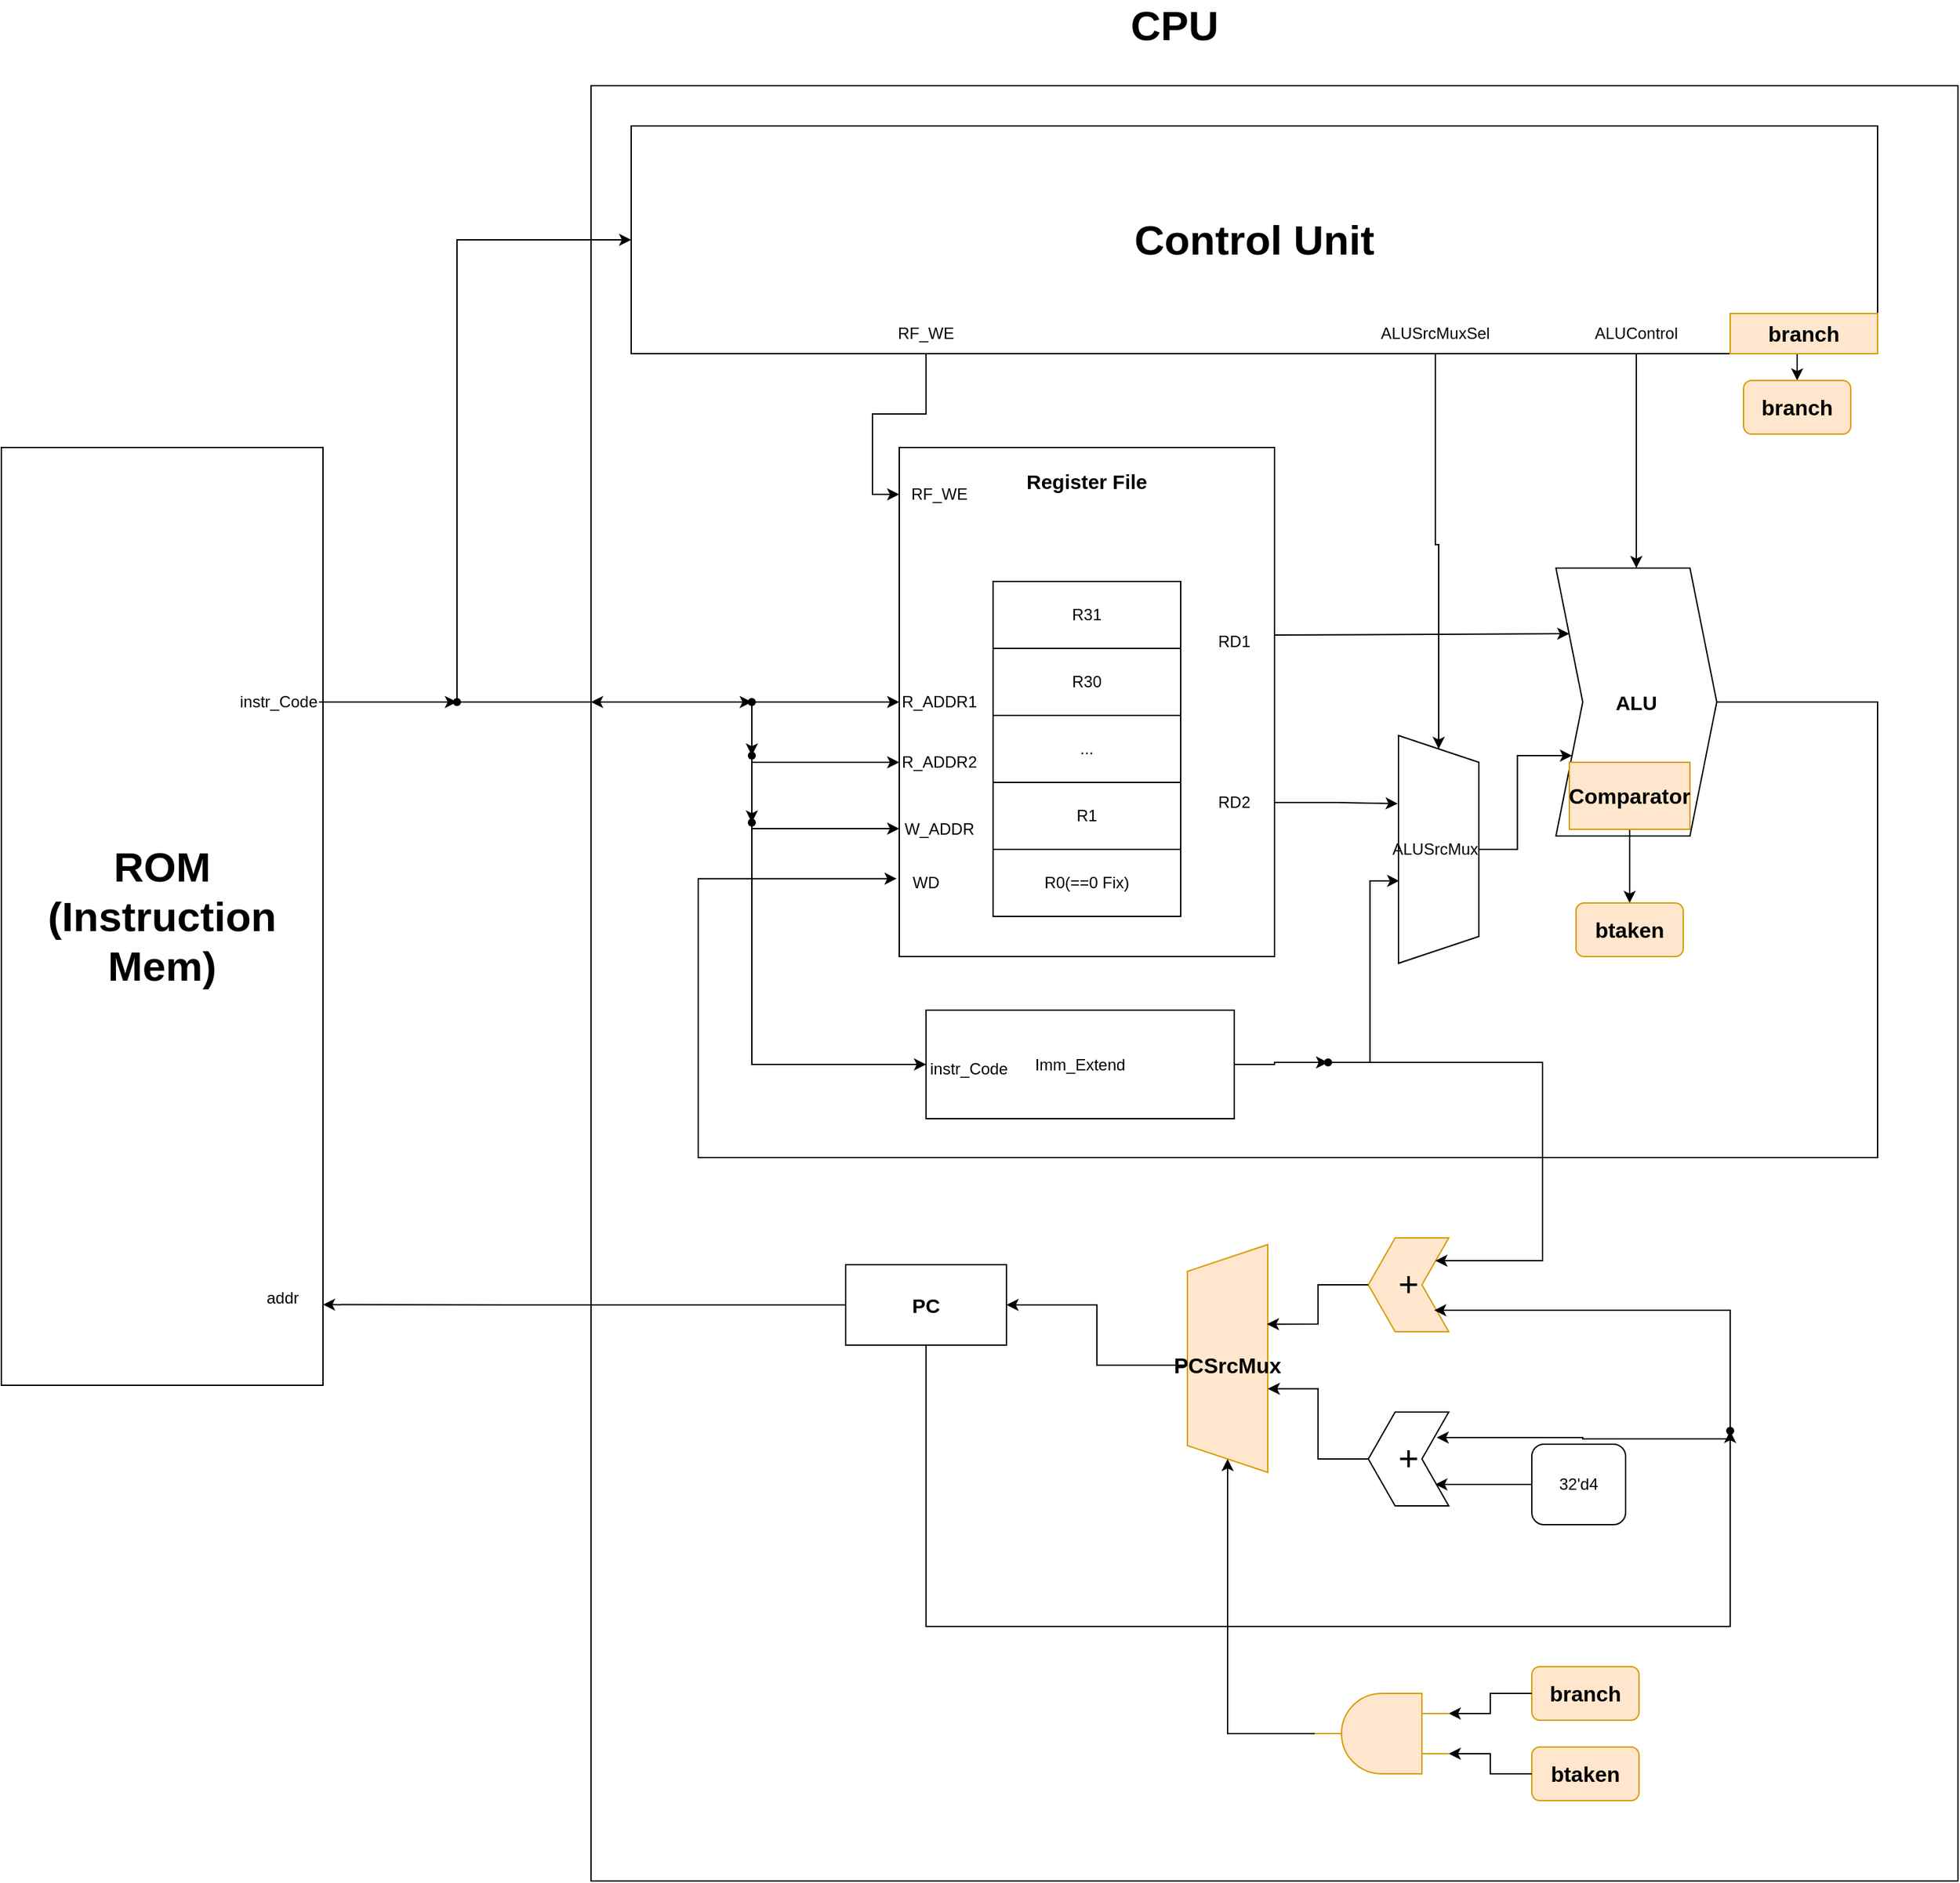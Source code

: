 <mxfile version="27.0.9">
  <diagram name="페이지-1" id="jkWQZd29taqhe6q3zbbc">
    <mxGraphModel dx="2431" dy="1413" grid="0" gridSize="10" guides="1" tooltips="1" connect="1" arrows="1" fold="1" page="1" pageScale="1" pageWidth="827" pageHeight="1169" math="0" shadow="0">
      <root>
        <mxCell id="0" />
        <mxCell id="1" parent="0" />
        <mxCell id="PrD-eoHN4bo0sKm4Aw-W-1" value="" style="rounded=0;whiteSpace=wrap;html=1;" parent="1" vertex="1">
          <mxGeometry x="570" y="740" width="1020" height="1340" as="geometry" />
        </mxCell>
        <mxCell id="PrD-eoHN4bo0sKm4Aw-W-2" value="ROM&lt;div&gt;(Instruction Mem)&lt;/div&gt;" style="rounded=0;whiteSpace=wrap;html=1;fontStyle=1;fontSize=31;" parent="1" vertex="1">
          <mxGeometry x="130" y="1010" width="240" height="700" as="geometry" />
        </mxCell>
        <mxCell id="PrD-eoHN4bo0sKm4Aw-W-3" value="" style="rounded=0;whiteSpace=wrap;html=1;" parent="1" vertex="1">
          <mxGeometry x="800" y="1010" width="280" height="380" as="geometry" />
        </mxCell>
        <mxCell id="PrD-eoHN4bo0sKm4Aw-W-4" value="" style="shape=table;startSize=0;container=1;collapsible=0;childLayout=tableLayout;" parent="1" vertex="1">
          <mxGeometry x="870" y="1110" width="140" height="250" as="geometry" />
        </mxCell>
        <mxCell id="PrD-eoHN4bo0sKm4Aw-W-5" value="" style="shape=tableRow;horizontal=0;startSize=0;swimlaneHead=0;swimlaneBody=0;strokeColor=inherit;top=0;left=0;bottom=0;right=0;collapsible=0;dropTarget=0;fillColor=none;points=[[0,0.5],[1,0.5]];portConstraint=eastwest;" parent="PrD-eoHN4bo0sKm4Aw-W-4" vertex="1">
          <mxGeometry width="140" height="50" as="geometry" />
        </mxCell>
        <mxCell id="PrD-eoHN4bo0sKm4Aw-W-6" value="R31" style="shape=partialRectangle;html=1;whiteSpace=wrap;connectable=0;strokeColor=inherit;overflow=hidden;fillColor=none;top=0;left=0;bottom=0;right=0;pointerEvents=1;" parent="PrD-eoHN4bo0sKm4Aw-W-5" vertex="1">
          <mxGeometry width="140" height="50" as="geometry">
            <mxRectangle width="140" height="50" as="alternateBounds" />
          </mxGeometry>
        </mxCell>
        <mxCell id="PrD-eoHN4bo0sKm4Aw-W-7" value="" style="shape=tableRow;horizontal=0;startSize=0;swimlaneHead=0;swimlaneBody=0;strokeColor=inherit;top=0;left=0;bottom=0;right=0;collapsible=0;dropTarget=0;fillColor=none;points=[[0,0.5],[1,0.5]];portConstraint=eastwest;" parent="PrD-eoHN4bo0sKm4Aw-W-4" vertex="1">
          <mxGeometry y="50" width="140" height="50" as="geometry" />
        </mxCell>
        <mxCell id="PrD-eoHN4bo0sKm4Aw-W-8" value="R30" style="shape=partialRectangle;html=1;whiteSpace=wrap;connectable=0;strokeColor=inherit;overflow=hidden;fillColor=none;top=0;left=0;bottom=0;right=0;pointerEvents=1;" parent="PrD-eoHN4bo0sKm4Aw-W-7" vertex="1">
          <mxGeometry width="140" height="50" as="geometry">
            <mxRectangle width="140" height="50" as="alternateBounds" />
          </mxGeometry>
        </mxCell>
        <mxCell id="PrD-eoHN4bo0sKm4Aw-W-9" value="" style="shape=tableRow;horizontal=0;startSize=0;swimlaneHead=0;swimlaneBody=0;strokeColor=inherit;top=0;left=0;bottom=0;right=0;collapsible=0;dropTarget=0;fillColor=none;points=[[0,0.5],[1,0.5]];portConstraint=eastwest;" parent="PrD-eoHN4bo0sKm4Aw-W-4" vertex="1">
          <mxGeometry y="100" width="140" height="50" as="geometry" />
        </mxCell>
        <mxCell id="PrD-eoHN4bo0sKm4Aw-W-10" value="..." style="shape=partialRectangle;html=1;whiteSpace=wrap;connectable=0;strokeColor=inherit;overflow=hidden;fillColor=none;top=0;left=0;bottom=0;right=0;pointerEvents=1;" parent="PrD-eoHN4bo0sKm4Aw-W-9" vertex="1">
          <mxGeometry width="140" height="50" as="geometry">
            <mxRectangle width="140" height="50" as="alternateBounds" />
          </mxGeometry>
        </mxCell>
        <mxCell id="PrD-eoHN4bo0sKm4Aw-W-11" value="" style="shape=tableRow;horizontal=0;startSize=0;swimlaneHead=0;swimlaneBody=0;strokeColor=inherit;top=0;left=0;bottom=0;right=0;collapsible=0;dropTarget=0;fillColor=none;points=[[0,0.5],[1,0.5]];portConstraint=eastwest;" parent="PrD-eoHN4bo0sKm4Aw-W-4" vertex="1">
          <mxGeometry y="150" width="140" height="50" as="geometry" />
        </mxCell>
        <mxCell id="PrD-eoHN4bo0sKm4Aw-W-12" value="R1" style="shape=partialRectangle;html=1;whiteSpace=wrap;connectable=0;strokeColor=inherit;overflow=hidden;fillColor=none;top=0;left=0;bottom=0;right=0;pointerEvents=1;" parent="PrD-eoHN4bo0sKm4Aw-W-11" vertex="1">
          <mxGeometry width="140" height="50" as="geometry">
            <mxRectangle width="140" height="50" as="alternateBounds" />
          </mxGeometry>
        </mxCell>
        <mxCell id="PrD-eoHN4bo0sKm4Aw-W-13" value="" style="shape=tableRow;horizontal=0;startSize=0;swimlaneHead=0;swimlaneBody=0;strokeColor=inherit;top=0;left=0;bottom=0;right=0;collapsible=0;dropTarget=0;fillColor=none;points=[[0,0.5],[1,0.5]];portConstraint=eastwest;" parent="PrD-eoHN4bo0sKm4Aw-W-4" vertex="1">
          <mxGeometry y="200" width="140" height="50" as="geometry" />
        </mxCell>
        <mxCell id="PrD-eoHN4bo0sKm4Aw-W-14" value="R0(==0 Fix)" style="shape=partialRectangle;html=1;whiteSpace=wrap;connectable=0;strokeColor=inherit;overflow=hidden;fillColor=none;top=0;left=0;bottom=0;right=0;pointerEvents=1;" parent="PrD-eoHN4bo0sKm4Aw-W-13" vertex="1">
          <mxGeometry width="140" height="50" as="geometry">
            <mxRectangle width="140" height="50" as="alternateBounds" />
          </mxGeometry>
        </mxCell>
        <mxCell id="PrD-eoHN4bo0sKm4Aw-W-15" value="ALU" style="shape=step;perimeter=stepPerimeter;whiteSpace=wrap;html=1;fixedSize=1;fontStyle=1;fontSize=15;" parent="1" vertex="1">
          <mxGeometry x="1290" y="1100" width="120" height="200" as="geometry" />
        </mxCell>
        <mxCell id="PrD-eoHN4bo0sKm4Aw-W-16" value="" style="endArrow=classic;html=1;rounded=0;entryX=0.083;entryY=0.245;entryDx=0;entryDy=0;entryPerimeter=0;" parent="1" target="PrD-eoHN4bo0sKm4Aw-W-15" edge="1">
          <mxGeometry width="50" height="50" relative="1" as="geometry">
            <mxPoint x="1080" y="1150" as="sourcePoint" />
            <mxPoint x="1130" y="1100" as="targetPoint" />
          </mxGeometry>
        </mxCell>
        <mxCell id="PrD-eoHN4bo0sKm4Aw-W-17" value="RD1" style="text;html=1;align=center;verticalAlign=middle;whiteSpace=wrap;rounded=0;" parent="1" vertex="1">
          <mxGeometry x="1020" y="1140" width="60" height="30" as="geometry" />
        </mxCell>
        <mxCell id="PrD-eoHN4bo0sKm4Aw-W-18" value="RD2" style="text;html=1;align=center;verticalAlign=middle;whiteSpace=wrap;rounded=0;" parent="1" vertex="1">
          <mxGeometry x="1020" y="1260" width="60" height="30" as="geometry" />
        </mxCell>
        <mxCell id="PrD-eoHN4bo0sKm4Aw-W-19" value="Register File" style="text;html=1;align=center;verticalAlign=middle;whiteSpace=wrap;rounded=0;fontStyle=1;fontSize=15;" parent="1" vertex="1">
          <mxGeometry x="885" y="1020" width="110" height="30" as="geometry" />
        </mxCell>
        <mxCell id="PrD-eoHN4bo0sKm4Aw-W-20" value="Control Unit" style="rounded=0;whiteSpace=wrap;html=1;fontStyle=1;fontSize=31;" parent="1" vertex="1">
          <mxGeometry x="600" y="770" width="930" height="170" as="geometry" />
        </mxCell>
        <mxCell id="PrD-eoHN4bo0sKm4Aw-W-21" style="edgeStyle=orthogonalEdgeStyle;rounded=0;orthogonalLoop=1;jettySize=auto;html=1;entryX=-0.007;entryY=0.847;entryDx=0;entryDy=0;entryPerimeter=0;" parent="1" source="PrD-eoHN4bo0sKm4Aw-W-15" target="PrD-eoHN4bo0sKm4Aw-W-3" edge="1">
          <mxGeometry relative="1" as="geometry">
            <Array as="points">
              <mxPoint x="1530" y="1200" />
              <mxPoint x="1530" y="1540" />
              <mxPoint x="650" y="1540" />
              <mxPoint x="650" y="1332" />
            </Array>
          </mxGeometry>
        </mxCell>
        <mxCell id="PrD-eoHN4bo0sKm4Aw-W-22" value="WD" style="text;html=1;align=center;verticalAlign=middle;whiteSpace=wrap;rounded=0;" parent="1" vertex="1">
          <mxGeometry x="790" y="1320" width="60" height="30" as="geometry" />
        </mxCell>
        <mxCell id="PrD-eoHN4bo0sKm4Aw-W-23" value="RF_&lt;span style=&quot;color: rgba(0, 0, 0, 0); font-family: monospace; font-size: 0px; text-align: start; text-wrap-mode: nowrap;&quot;&gt;%3CmxGraphModel%3E%3Croot%3E%3CmxCell%20id%3D%220%22%2F%3E%3CmxCell%20id%3D%221%22%20parent%3D%220%22%2F%3E%3CmxCell%20id%3D%222%22%20value%3D%22WD%22%20style%3D%22text%3Bhtml%3D1%3Balign%3Dcenter%3BverticalAlign%3Dmiddle%3BwhiteSpace%3Dwrap%3Brounded%3D0%3B%22%20vertex%3D%221%22%20parent%3D%221%22%3E%3CmxGeometry%20x%3D%2240%22%20y%3D%22610%22%20width%3D%2260%22%20height%3D%2230%22%20as%3D%22geometry%22%2F%3E%3C%2FmxCell%3E%3C%2Froot%3E%3C%2FmxGraphModel%3E&lt;/span&gt;WE" style="text;html=1;align=center;verticalAlign=middle;whiteSpace=wrap;rounded=0;" parent="1" vertex="1">
          <mxGeometry x="800" y="1030" width="60" height="30" as="geometry" />
        </mxCell>
        <mxCell id="PrD-eoHN4bo0sKm4Aw-W-24" style="edgeStyle=orthogonalEdgeStyle;rounded=0;orthogonalLoop=1;jettySize=auto;html=1;entryX=0;entryY=0.5;entryDx=0;entryDy=0;" parent="1" source="PrD-eoHN4bo0sKm4Aw-W-25" target="PrD-eoHN4bo0sKm4Aw-W-23" edge="1">
          <mxGeometry relative="1" as="geometry" />
        </mxCell>
        <mxCell id="PrD-eoHN4bo0sKm4Aw-W-25" value="RF_&lt;span style=&quot;color: rgba(0, 0, 0, 0); font-family: monospace; font-size: 0px; text-align: start; text-wrap-mode: nowrap;&quot;&gt;%3CmxGraphModel%3E%3Croot%3E%3CmxCell%20id%3D%220%22%2F%3E%3CmxCell%20id%3D%221%22%20parent%3D%220%22%2F%3E%3CmxCell%20id%3D%222%22%20value%3D%22WD%22%20style%3D%22text%3Bhtml%3D1%3Balign%3Dcenter%3BverticalAlign%3Dmiddle%3BwhiteSpace%3Dwrap%3Brounded%3D0%3B%22%20vertex%3D%221%22%20parent%3D%221%22%3E%3CmxGeometry%20x%3D%2240%22%20y%3D%22610%22%20width%3D%2260%22%20height%3D%2230%22%20as%3D%22geometry%22%2F%3E%3C%2FmxCell%3E%3C%2Froot%3E%3C%2FmxGraphModel%3E&lt;/span&gt;WE" style="text;html=1;align=center;verticalAlign=middle;whiteSpace=wrap;rounded=0;" parent="1" vertex="1">
          <mxGeometry x="790" y="910" width="60" height="30" as="geometry" />
        </mxCell>
        <mxCell id="PrD-eoHN4bo0sKm4Aw-W-26" value="PC" style="rounded=0;whiteSpace=wrap;html=1;fontStyle=1;fontSize=15;" parent="1" vertex="1">
          <mxGeometry x="760" y="1620" width="120" height="60" as="geometry" />
        </mxCell>
        <mxCell id="PrD-eoHN4bo0sKm4Aw-W-28" value="&lt;font style=&quot;font-size: 26px;&quot;&gt;+&lt;/font&gt;" style="shape=step;perimeter=stepPerimeter;whiteSpace=wrap;html=1;fixedSize=1;rotation=-180;" parent="1" vertex="1">
          <mxGeometry x="1150" y="1730" width="60" height="70" as="geometry" />
        </mxCell>
        <mxCell id="PrD-eoHN4bo0sKm4Aw-W-31" value="32&#39;d4" style="rounded=1;whiteSpace=wrap;html=1;" parent="1" vertex="1">
          <mxGeometry x="1271.98" y="1754" width="70" height="60" as="geometry" />
        </mxCell>
        <mxCell id="PrD-eoHN4bo0sKm4Aw-W-32" value="addr" style="text;html=1;align=center;verticalAlign=middle;whiteSpace=wrap;rounded=0;" parent="1" vertex="1">
          <mxGeometry x="310" y="1630" width="60" height="30" as="geometry" />
        </mxCell>
        <mxCell id="PrD-eoHN4bo0sKm4Aw-W-33" style="edgeStyle=orthogonalEdgeStyle;rounded=0;orthogonalLoop=1;jettySize=auto;html=1;exitX=0;exitY=0.5;exitDx=0;exitDy=0;entryX=1;entryY=0.914;entryDx=0;entryDy=0;entryPerimeter=0;" parent="1" source="PrD-eoHN4bo0sKm4Aw-W-26" target="PrD-eoHN4bo0sKm4Aw-W-2" edge="1">
          <mxGeometry relative="1" as="geometry" />
        </mxCell>
        <mxCell id="PrD-eoHN4bo0sKm4Aw-W-34" value="CPU" style="text;html=1;align=center;verticalAlign=middle;whiteSpace=wrap;rounded=0;fontStyle=1;fontSize=31;" parent="1" vertex="1">
          <mxGeometry x="892.5" y="680" width="225" height="30" as="geometry" />
        </mxCell>
        <mxCell id="PrD-eoHN4bo0sKm4Aw-W-35" value="instr_Code" style="text;html=1;align=center;verticalAlign=middle;whiteSpace=wrap;rounded=0;" parent="1" vertex="1">
          <mxGeometry x="307" y="1185" width="60" height="30" as="geometry" />
        </mxCell>
        <mxCell id="PrD-eoHN4bo0sKm4Aw-W-36" style="edgeStyle=orthogonalEdgeStyle;rounded=0;orthogonalLoop=1;jettySize=auto;html=1;" parent="1" source="PrD-eoHN4bo0sKm4Aw-W-40" edge="1">
          <mxGeometry relative="1" as="geometry">
            <mxPoint x="570" y="1200" as="targetPoint" />
            <Array as="points">
              <mxPoint x="571" y="1200" />
            </Array>
          </mxGeometry>
        </mxCell>
        <mxCell id="PrD-eoHN4bo0sKm4Aw-W-37" value="" style="endArrow=classic;html=1;rounded=0;entryX=0;entryY=0.5;entryDx=0;entryDy=0;" parent="1" source="PrD-eoHN4bo0sKm4Aw-W-45" target="PrD-eoHN4bo0sKm4Aw-W-3" edge="1">
          <mxGeometry width="50" height="50" relative="1" as="geometry">
            <mxPoint x="570" y="1200" as="sourcePoint" />
            <mxPoint x="620" y="1150" as="targetPoint" />
          </mxGeometry>
        </mxCell>
        <mxCell id="PrD-eoHN4bo0sKm4Aw-W-38" value="" style="edgeStyle=orthogonalEdgeStyle;rounded=0;orthogonalLoop=1;jettySize=auto;html=1;entryDx=0;entryDy=0;entryPerimeter=0;" parent="1" source="PrD-eoHN4bo0sKm4Aw-W-35" target="PrD-eoHN4bo0sKm4Aw-W-40" edge="1">
          <mxGeometry relative="1" as="geometry">
            <mxPoint x="367" y="1200" as="sourcePoint" />
            <mxPoint x="571" y="1201" as="targetPoint" />
          </mxGeometry>
        </mxCell>
        <mxCell id="PrD-eoHN4bo0sKm4Aw-W-39" style="edgeStyle=orthogonalEdgeStyle;rounded=0;orthogonalLoop=1;jettySize=auto;html=1;entryX=0;entryY=0.5;entryDx=0;entryDy=0;" parent="1" source="PrD-eoHN4bo0sKm4Aw-W-40" target="PrD-eoHN4bo0sKm4Aw-W-20" edge="1">
          <mxGeometry relative="1" as="geometry">
            <Array as="points">
              <mxPoint x="470" y="855" />
            </Array>
          </mxGeometry>
        </mxCell>
        <mxCell id="PrD-eoHN4bo0sKm4Aw-W-40" value="" style="shape=waypoint;sketch=0;fillStyle=solid;size=6;pointerEvents=1;points=[];fillColor=none;resizable=0;rotatable=0;perimeter=centerPerimeter;snapToPoint=1;" parent="1" vertex="1">
          <mxGeometry x="460" y="1190" width="20" height="20" as="geometry" />
        </mxCell>
        <mxCell id="PrD-eoHN4bo0sKm4Aw-W-41" value="R_ADDR1" style="text;html=1;align=center;verticalAlign=middle;whiteSpace=wrap;rounded=0;" parent="1" vertex="1">
          <mxGeometry x="800" y="1185" width="60" height="30" as="geometry" />
        </mxCell>
        <mxCell id="PrD-eoHN4bo0sKm4Aw-W-42" value="R_ADDR2" style="text;html=1;align=center;verticalAlign=middle;whiteSpace=wrap;rounded=0;" parent="1" vertex="1">
          <mxGeometry x="800" y="1230" width="60" height="30" as="geometry" />
        </mxCell>
        <mxCell id="PrD-eoHN4bo0sKm4Aw-W-43" value="" style="endArrow=classic;html=1;rounded=0;entryDx=0;entryDy=0;" parent="1" target="PrD-eoHN4bo0sKm4Aw-W-45" edge="1">
          <mxGeometry width="50" height="50" relative="1" as="geometry">
            <mxPoint x="570" y="1200" as="sourcePoint" />
            <mxPoint x="800" y="1200" as="targetPoint" />
          </mxGeometry>
        </mxCell>
        <mxCell id="PrD-eoHN4bo0sKm4Aw-W-44" style="edgeStyle=orthogonalEdgeStyle;rounded=0;orthogonalLoop=1;jettySize=auto;html=1;entryX=0;entryY=0.5;entryDx=0;entryDy=0;" parent="1" source="PrD-eoHN4bo0sKm4Aw-W-49" target="PrD-eoHN4bo0sKm4Aw-W-42" edge="1">
          <mxGeometry relative="1" as="geometry">
            <Array as="points">
              <mxPoint x="690" y="1245" />
            </Array>
          </mxGeometry>
        </mxCell>
        <mxCell id="PrD-eoHN4bo0sKm4Aw-W-45" value="" style="shape=waypoint;sketch=0;fillStyle=solid;size=6;pointerEvents=1;points=[];fillColor=none;resizable=0;rotatable=0;perimeter=centerPerimeter;snapToPoint=1;" parent="1" vertex="1">
          <mxGeometry x="680" y="1190" width="20" height="20" as="geometry" />
        </mxCell>
        <mxCell id="PrD-eoHN4bo0sKm4Aw-W-46" value="W_ADDR" style="text;html=1;align=center;verticalAlign=middle;whiteSpace=wrap;rounded=0;" parent="1" vertex="1">
          <mxGeometry x="800" y="1279.5" width="60" height="30" as="geometry" />
        </mxCell>
        <mxCell id="PrD-eoHN4bo0sKm4Aw-W-47" value="" style="edgeStyle=orthogonalEdgeStyle;rounded=0;orthogonalLoop=1;jettySize=auto;html=1;entryDx=0;entryDy=0;" parent="1" source="PrD-eoHN4bo0sKm4Aw-W-45" target="PrD-eoHN4bo0sKm4Aw-W-49" edge="1">
          <mxGeometry relative="1" as="geometry">
            <mxPoint x="690" y="1200" as="sourcePoint" />
            <mxPoint x="800" y="1245" as="targetPoint" />
            <Array as="points" />
          </mxGeometry>
        </mxCell>
        <mxCell id="PrD-eoHN4bo0sKm4Aw-W-48" style="edgeStyle=orthogonalEdgeStyle;rounded=0;orthogonalLoop=1;jettySize=auto;html=1;entryX=0;entryY=0.5;entryDx=0;entryDy=0;" parent="1" source="PrD-eoHN4bo0sKm4Aw-W-53" target="PrD-eoHN4bo0sKm4Aw-W-46" edge="1">
          <mxGeometry relative="1" as="geometry">
            <Array as="points">
              <mxPoint x="690" y="1294" />
            </Array>
          </mxGeometry>
        </mxCell>
        <mxCell id="PrD-eoHN4bo0sKm4Aw-W-49" value="" style="shape=waypoint;sketch=0;fillStyle=solid;size=6;pointerEvents=1;points=[];fillColor=none;resizable=0;rotatable=0;perimeter=centerPerimeter;snapToPoint=1;" parent="1" vertex="1">
          <mxGeometry x="680" y="1230" width="20" height="20" as="geometry" />
        </mxCell>
        <mxCell id="PrD-eoHN4bo0sKm4Aw-W-50" value="Imm_Extend" style="rounded=0;whiteSpace=wrap;html=1;" parent="1" vertex="1">
          <mxGeometry x="820" y="1430" width="230" height="81" as="geometry" />
        </mxCell>
        <mxCell id="PrD-eoHN4bo0sKm4Aw-W-51" value="" style="edgeStyle=orthogonalEdgeStyle;rounded=0;orthogonalLoop=1;jettySize=auto;html=1;entryDx=0;entryDy=0;" parent="1" source="PrD-eoHN4bo0sKm4Aw-W-49" target="PrD-eoHN4bo0sKm4Aw-W-53" edge="1">
          <mxGeometry relative="1" as="geometry">
            <Array as="points" />
            <mxPoint x="690" y="1240" as="sourcePoint" />
            <mxPoint x="800" y="1295" as="targetPoint" />
          </mxGeometry>
        </mxCell>
        <mxCell id="PrD-eoHN4bo0sKm4Aw-W-52" style="edgeStyle=orthogonalEdgeStyle;rounded=0;orthogonalLoop=1;jettySize=auto;html=1;entryX=0;entryY=0.5;entryDx=0;entryDy=0;" parent="1" source="PrD-eoHN4bo0sKm4Aw-W-53" target="PrD-eoHN4bo0sKm4Aw-W-50" edge="1">
          <mxGeometry relative="1" as="geometry">
            <Array as="points">
              <mxPoint x="690" y="1471" />
            </Array>
          </mxGeometry>
        </mxCell>
        <mxCell id="PrD-eoHN4bo0sKm4Aw-W-53" value="" style="shape=waypoint;sketch=0;fillStyle=solid;size=6;pointerEvents=1;points=[];fillColor=none;resizable=0;rotatable=0;perimeter=centerPerimeter;snapToPoint=1;" parent="1" vertex="1">
          <mxGeometry x="680" y="1280" width="20" height="20" as="geometry" />
        </mxCell>
        <mxCell id="PrD-eoHN4bo0sKm4Aw-W-54" style="edgeStyle=orthogonalEdgeStyle;rounded=0;orthogonalLoop=1;jettySize=auto;html=1;exitX=0.5;exitY=0;exitDx=0;exitDy=0;entryX=0;entryY=0.75;entryDx=0;entryDy=0;" parent="1" source="PrD-eoHN4bo0sKm4Aw-W-55" target="PrD-eoHN4bo0sKm4Aw-W-15" edge="1">
          <mxGeometry relative="1" as="geometry" />
        </mxCell>
        <mxCell id="PrD-eoHN4bo0sKm4Aw-W-55" value="" style="shape=trapezoid;perimeter=trapezoidPerimeter;whiteSpace=wrap;html=1;fixedSize=1;rotation=90;" parent="1" vertex="1">
          <mxGeometry x="1117.5" y="1280" width="170" height="60" as="geometry" />
        </mxCell>
        <mxCell id="PrD-eoHN4bo0sKm4Aw-W-56" style="edgeStyle=orthogonalEdgeStyle;rounded=0;orthogonalLoop=1;jettySize=auto;html=1;exitX=1;exitY=0.5;exitDx=0;exitDy=0;entryX=0.299;entryY=1.009;entryDx=0;entryDy=0;entryPerimeter=0;" parent="1" source="PrD-eoHN4bo0sKm4Aw-W-18" target="PrD-eoHN4bo0sKm4Aw-W-55" edge="1">
          <mxGeometry relative="1" as="geometry" />
        </mxCell>
        <mxCell id="PrD-eoHN4bo0sKm4Aw-W-57" style="edgeStyle=orthogonalEdgeStyle;rounded=0;orthogonalLoop=1;jettySize=auto;html=1;exitDx=0;exitDy=0;entryX=0.638;entryY=0.99;entryDx=0;entryDy=0;entryPerimeter=0;" parent="1" source="PrD-eoHN4bo0sKm4Aw-W-70" target="PrD-eoHN4bo0sKm4Aw-W-55" edge="1">
          <mxGeometry relative="1" as="geometry" />
        </mxCell>
        <mxCell id="PrD-eoHN4bo0sKm4Aw-W-58" value="ALUSrcMux" style="text;html=1;align=center;verticalAlign=middle;whiteSpace=wrap;rounded=0;" parent="1" vertex="1">
          <mxGeometry x="1170" y="1295" width="60" height="30" as="geometry" />
        </mxCell>
        <mxCell id="PrD-eoHN4bo0sKm4Aw-W-59" style="edgeStyle=orthogonalEdgeStyle;rounded=0;orthogonalLoop=1;jettySize=auto;html=1;entryX=0;entryY=0.5;entryDx=0;entryDy=0;" parent="1" source="PrD-eoHN4bo0sKm4Aw-W-60" target="PrD-eoHN4bo0sKm4Aw-W-55" edge="1">
          <mxGeometry relative="1" as="geometry" />
        </mxCell>
        <mxCell id="PrD-eoHN4bo0sKm4Aw-W-60" value="ALUSrcMuxSel" style="text;html=1;align=center;verticalAlign=middle;whiteSpace=wrap;rounded=0;" parent="1" vertex="1">
          <mxGeometry x="1145" y="910" width="110" height="30" as="geometry" />
        </mxCell>
        <mxCell id="PrD-eoHN4bo0sKm4Aw-W-61" value="instr_Code" style="text;html=1;align=center;verticalAlign=middle;whiteSpace=wrap;rounded=0;" parent="1" vertex="1">
          <mxGeometry x="822" y="1459" width="60" height="30" as="geometry" />
        </mxCell>
        <mxCell id="PrD-eoHN4bo0sKm4Aw-W-93" style="edgeStyle=orthogonalEdgeStyle;rounded=0;orthogonalLoop=1;jettySize=auto;html=1;exitX=0.5;exitY=1;exitDx=0;exitDy=0;entryX=0.5;entryY=0;entryDx=0;entryDy=0;" parent="1" source="PrD-eoHN4bo0sKm4Aw-W-62" target="PrD-eoHN4bo0sKm4Aw-W-90" edge="1">
          <mxGeometry relative="1" as="geometry" />
        </mxCell>
        <mxCell id="PrD-eoHN4bo0sKm4Aw-W-62" value="Comparator" style="rounded=0;whiteSpace=wrap;html=1;fillColor=#ffe6cc;strokeColor=#d79b00;fontStyle=1;fontSize=16;" parent="1" vertex="1">
          <mxGeometry x="1300" y="1245" width="90" height="50" as="geometry" />
        </mxCell>
        <mxCell id="PrD-eoHN4bo0sKm4Aw-W-64" style="edgeStyle=orthogonalEdgeStyle;rounded=0;orthogonalLoop=1;jettySize=auto;html=1;entryX=0.15;entryY=1.013;entryDx=0;entryDy=0;entryPerimeter=0;" parent="1" source="PrD-eoHN4bo0sKm4Aw-W-31" edge="1">
          <mxGeometry relative="1" as="geometry">
            <mxPoint x="1200" y="1784" as="targetPoint" />
          </mxGeometry>
        </mxCell>
        <mxCell id="PrD-eoHN4bo0sKm4Aw-W-69" value="" style="edgeStyle=orthogonalEdgeStyle;rounded=0;orthogonalLoop=1;jettySize=auto;html=1;exitX=1;exitY=0.5;exitDx=0;exitDy=0;entryDx=0;entryDy=0;entryPerimeter=0;" parent="1" source="PrD-eoHN4bo0sKm4Aw-W-50" target="PrD-eoHN4bo0sKm4Aw-W-70" edge="1">
          <mxGeometry relative="1" as="geometry">
            <mxPoint x="1050" y="1471" as="sourcePoint" />
            <mxPoint x="1173" y="1333" as="targetPoint" />
          </mxGeometry>
        </mxCell>
        <mxCell id="PrD-eoHN4bo0sKm4Aw-W-70" value="" style="shape=waypoint;sketch=0;fillStyle=solid;size=6;pointerEvents=1;points=[];fillColor=none;resizable=0;rotatable=0;perimeter=centerPerimeter;snapToPoint=1;" parent="1" vertex="1">
          <mxGeometry x="1110" y="1459" width="20" height="20" as="geometry" />
        </mxCell>
        <mxCell id="PrD-eoHN4bo0sKm4Aw-W-74" value="&lt;font style=&quot;font-size: 26px;&quot;&gt;+&lt;/font&gt;" style="shape=step;perimeter=stepPerimeter;whiteSpace=wrap;html=1;fixedSize=1;rotation=-180;fillColor=#ffe6cc;strokeColor=#d79b00;" parent="1" vertex="1">
          <mxGeometry x="1150" y="1600" width="60" height="70" as="geometry" />
        </mxCell>
        <mxCell id="PrD-eoHN4bo0sKm4Aw-W-75" style="edgeStyle=orthogonalEdgeStyle;rounded=0;orthogonalLoop=1;jettySize=auto;html=1;entryX=0.167;entryY=0.757;entryDx=0;entryDy=0;entryPerimeter=0;" parent="1" source="PrD-eoHN4bo0sKm4Aw-W-70" target="PrD-eoHN4bo0sKm4Aw-W-74" edge="1">
          <mxGeometry relative="1" as="geometry">
            <Array as="points">
              <mxPoint x="1280" y="1469" />
              <mxPoint x="1280" y="1617" />
            </Array>
          </mxGeometry>
        </mxCell>
        <mxCell id="PrD-eoHN4bo0sKm4Aw-W-76" style="edgeStyle=orthogonalEdgeStyle;rounded=0;orthogonalLoop=1;jettySize=auto;html=1;entryX=0.15;entryY=0.729;entryDx=0;entryDy=0;entryPerimeter=0;" parent="1" source="PrD-eoHN4bo0sKm4Aw-W-82" target="PrD-eoHN4bo0sKm4Aw-W-28" edge="1">
          <mxGeometry relative="1" as="geometry">
            <Array as="points">
              <mxPoint x="1420" y="1750" />
              <mxPoint x="1310" y="1750" />
            </Array>
          </mxGeometry>
        </mxCell>
        <mxCell id="PrD-eoHN4bo0sKm4Aw-W-81" value="" style="edgeStyle=orthogonalEdgeStyle;rounded=0;orthogonalLoop=1;jettySize=auto;html=1;entryDx=0;entryDy=0;entryPerimeter=0;" parent="1" source="PrD-eoHN4bo0sKm4Aw-W-26" target="PrD-eoHN4bo0sKm4Aw-W-82" edge="1">
          <mxGeometry relative="1" as="geometry">
            <mxPoint x="940" y="1680" as="sourcePoint" />
            <mxPoint x="1201" y="1749" as="targetPoint" />
            <Array as="points">
              <mxPoint x="940" y="1890" />
              <mxPoint x="1420" y="1890" />
              <mxPoint x="1420" y="1749" />
            </Array>
          </mxGeometry>
        </mxCell>
        <mxCell id="PrD-eoHN4bo0sKm4Aw-W-82" value="" style="shape=waypoint;sketch=0;fillStyle=solid;size=6;pointerEvents=1;points=[];fillColor=none;resizable=0;rotatable=0;perimeter=centerPerimeter;snapToPoint=1;" parent="1" vertex="1">
          <mxGeometry x="1410" y="1734" width="20" height="20" as="geometry" />
        </mxCell>
        <mxCell id="PrD-eoHN4bo0sKm4Aw-W-84" style="edgeStyle=orthogonalEdgeStyle;rounded=0;orthogonalLoop=1;jettySize=auto;html=1;entryX=0.181;entryY=0.228;entryDx=0;entryDy=0;entryPerimeter=0;" parent="1" source="PrD-eoHN4bo0sKm4Aw-W-82" target="PrD-eoHN4bo0sKm4Aw-W-74" edge="1">
          <mxGeometry relative="1" as="geometry">
            <Array as="points">
              <mxPoint x="1420" y="1654" />
            </Array>
          </mxGeometry>
        </mxCell>
        <mxCell id="PrD-eoHN4bo0sKm4Aw-W-85" value="" style="shape=trapezoid;perimeter=trapezoidPerimeter;whiteSpace=wrap;html=1;fixedSize=1;rotation=-90;fillColor=#ffe6cc;strokeColor=#d79b00;" parent="1" vertex="1">
          <mxGeometry x="960" y="1660" width="170" height="60" as="geometry" />
        </mxCell>
        <mxCell id="PrD-eoHN4bo0sKm4Aw-W-86" style="edgeStyle=orthogonalEdgeStyle;rounded=0;orthogonalLoop=1;jettySize=auto;html=1;exitX=1;exitY=0.5;exitDx=0;exitDy=0;entryX=0.651;entryY=0.989;entryDx=0;entryDy=0;entryPerimeter=0;" parent="1" source="PrD-eoHN4bo0sKm4Aw-W-74" target="PrD-eoHN4bo0sKm4Aw-W-85" edge="1">
          <mxGeometry relative="1" as="geometry" />
        </mxCell>
        <mxCell id="PrD-eoHN4bo0sKm4Aw-W-87" style="edgeStyle=orthogonalEdgeStyle;rounded=0;orthogonalLoop=1;jettySize=auto;html=1;entryX=0.367;entryY=1;entryDx=0;entryDy=0;entryPerimeter=0;" parent="1" source="PrD-eoHN4bo0sKm4Aw-W-28" target="PrD-eoHN4bo0sKm4Aw-W-85" edge="1">
          <mxGeometry relative="1" as="geometry" />
        </mxCell>
        <mxCell id="PrD-eoHN4bo0sKm4Aw-W-89" style="edgeStyle=orthogonalEdgeStyle;rounded=0;orthogonalLoop=1;jettySize=auto;html=1;exitX=0;exitY=0.5;exitDx=0;exitDy=0;entryX=1;entryY=0.5;entryDx=0;entryDy=0;" parent="1" source="PrD-eoHN4bo0sKm4Aw-W-88" target="PrD-eoHN4bo0sKm4Aw-W-26" edge="1">
          <mxGeometry relative="1" as="geometry" />
        </mxCell>
        <mxCell id="PrD-eoHN4bo0sKm4Aw-W-88" value="PCSrcMux" style="text;html=1;align=center;verticalAlign=middle;whiteSpace=wrap;rounded=0;fontStyle=1;fontSize=16;" parent="1" vertex="1">
          <mxGeometry x="1015" y="1680" width="60" height="30" as="geometry" />
        </mxCell>
        <mxCell id="PrD-eoHN4bo0sKm4Aw-W-90" value="btaken" style="rounded=1;whiteSpace=wrap;html=1;fillColor=#ffe6cc;strokeColor=#d79b00;fontStyle=1;fontSize=16;" parent="1" vertex="1">
          <mxGeometry x="1305" y="1350" width="80" height="40" as="geometry" />
        </mxCell>
        <mxCell id="3waX9l6IS0np01GJ4Nya-2" style="edgeStyle=orthogonalEdgeStyle;rounded=0;orthogonalLoop=1;jettySize=auto;html=1;exitX=0.5;exitY=1;exitDx=0;exitDy=0;entryX=0.5;entryY=0;entryDx=0;entryDy=0;" parent="1" source="PrD-eoHN4bo0sKm4Aw-W-94" target="3waX9l6IS0np01GJ4Nya-1" edge="1">
          <mxGeometry relative="1" as="geometry" />
        </mxCell>
        <mxCell id="PrD-eoHN4bo0sKm4Aw-W-94" value="branch" style="text;html=1;align=center;verticalAlign=middle;whiteSpace=wrap;rounded=0;fillColor=#ffe6cc;strokeColor=#d79b00;fontStyle=1;fontSize=16;" parent="1" vertex="1">
          <mxGeometry x="1420" y="910" width="110" height="30" as="geometry" />
        </mxCell>
        <mxCell id="3waX9l6IS0np01GJ4Nya-1" value="branch" style="rounded=1;whiteSpace=wrap;html=1;fillColor=#ffe6cc;strokeColor=#d79b00;fontStyle=1;fontSize=16;" parent="1" vertex="1">
          <mxGeometry x="1430" y="960" width="80" height="40" as="geometry" />
        </mxCell>
        <mxCell id="3waX9l6IS0np01GJ4Nya-3" value="branch" style="rounded=1;whiteSpace=wrap;html=1;fillColor=#ffe6cc;strokeColor=#d79b00;fontStyle=1;fontSize=16;" parent="1" vertex="1">
          <mxGeometry x="1271.98" y="1920" width="80" height="40" as="geometry" />
        </mxCell>
        <mxCell id="3waX9l6IS0np01GJ4Nya-4" value="btaken" style="rounded=1;whiteSpace=wrap;html=1;fillColor=#ffe6cc;strokeColor=#d79b00;fontStyle=1;fontSize=16;" parent="1" vertex="1">
          <mxGeometry x="1271.98" y="1980" width="80" height="40" as="geometry" />
        </mxCell>
        <mxCell id="3waX9l6IS0np01GJ4Nya-8" style="edgeStyle=orthogonalEdgeStyle;rounded=0;orthogonalLoop=1;jettySize=auto;html=1;entryX=0;entryY=0.5;entryDx=0;entryDy=0;" parent="1" source="3waX9l6IS0np01GJ4Nya-5" target="PrD-eoHN4bo0sKm4Aw-W-85" edge="1">
          <mxGeometry relative="1" as="geometry" />
        </mxCell>
        <mxCell id="3waX9l6IS0np01GJ4Nya-5" value="" style="verticalLabelPosition=bottom;shadow=0;dashed=0;align=center;html=1;verticalAlign=top;shape=mxgraph.electrical.logic_gates.logic_gate;operation=and;rotation=-180;fillColor=#ffe6cc;strokeColor=#d79b00;" parent="1" vertex="1">
          <mxGeometry x="1110" y="1940" width="100" height="60" as="geometry" />
        </mxCell>
        <mxCell id="3waX9l6IS0np01GJ4Nya-6" style="edgeStyle=orthogonalEdgeStyle;rounded=0;orthogonalLoop=1;jettySize=auto;html=1;entryX=0;entryY=0.75;entryDx=0;entryDy=0;entryPerimeter=0;" parent="1" source="3waX9l6IS0np01GJ4Nya-3" target="3waX9l6IS0np01GJ4Nya-5" edge="1">
          <mxGeometry relative="1" as="geometry" />
        </mxCell>
        <mxCell id="3waX9l6IS0np01GJ4Nya-7" style="edgeStyle=orthogonalEdgeStyle;rounded=0;orthogonalLoop=1;jettySize=auto;html=1;entryX=0;entryY=0.25;entryDx=0;entryDy=0;entryPerimeter=0;" parent="1" source="3waX9l6IS0np01GJ4Nya-4" target="3waX9l6IS0np01GJ4Nya-5" edge="1">
          <mxGeometry relative="1" as="geometry" />
        </mxCell>
        <mxCell id="3waX9l6IS0np01GJ4Nya-10" style="edgeStyle=orthogonalEdgeStyle;rounded=0;orthogonalLoop=1;jettySize=auto;html=1;entryX=0.5;entryY=0;entryDx=0;entryDy=0;" parent="1" source="3waX9l6IS0np01GJ4Nya-9" target="PrD-eoHN4bo0sKm4Aw-W-15" edge="1">
          <mxGeometry relative="1" as="geometry" />
        </mxCell>
        <mxCell id="3waX9l6IS0np01GJ4Nya-9" value="ALUControl" style="text;html=1;align=center;verticalAlign=middle;whiteSpace=wrap;rounded=0;" parent="1" vertex="1">
          <mxGeometry x="1295" y="910" width="110" height="30" as="geometry" />
        </mxCell>
      </root>
    </mxGraphModel>
  </diagram>
</mxfile>
